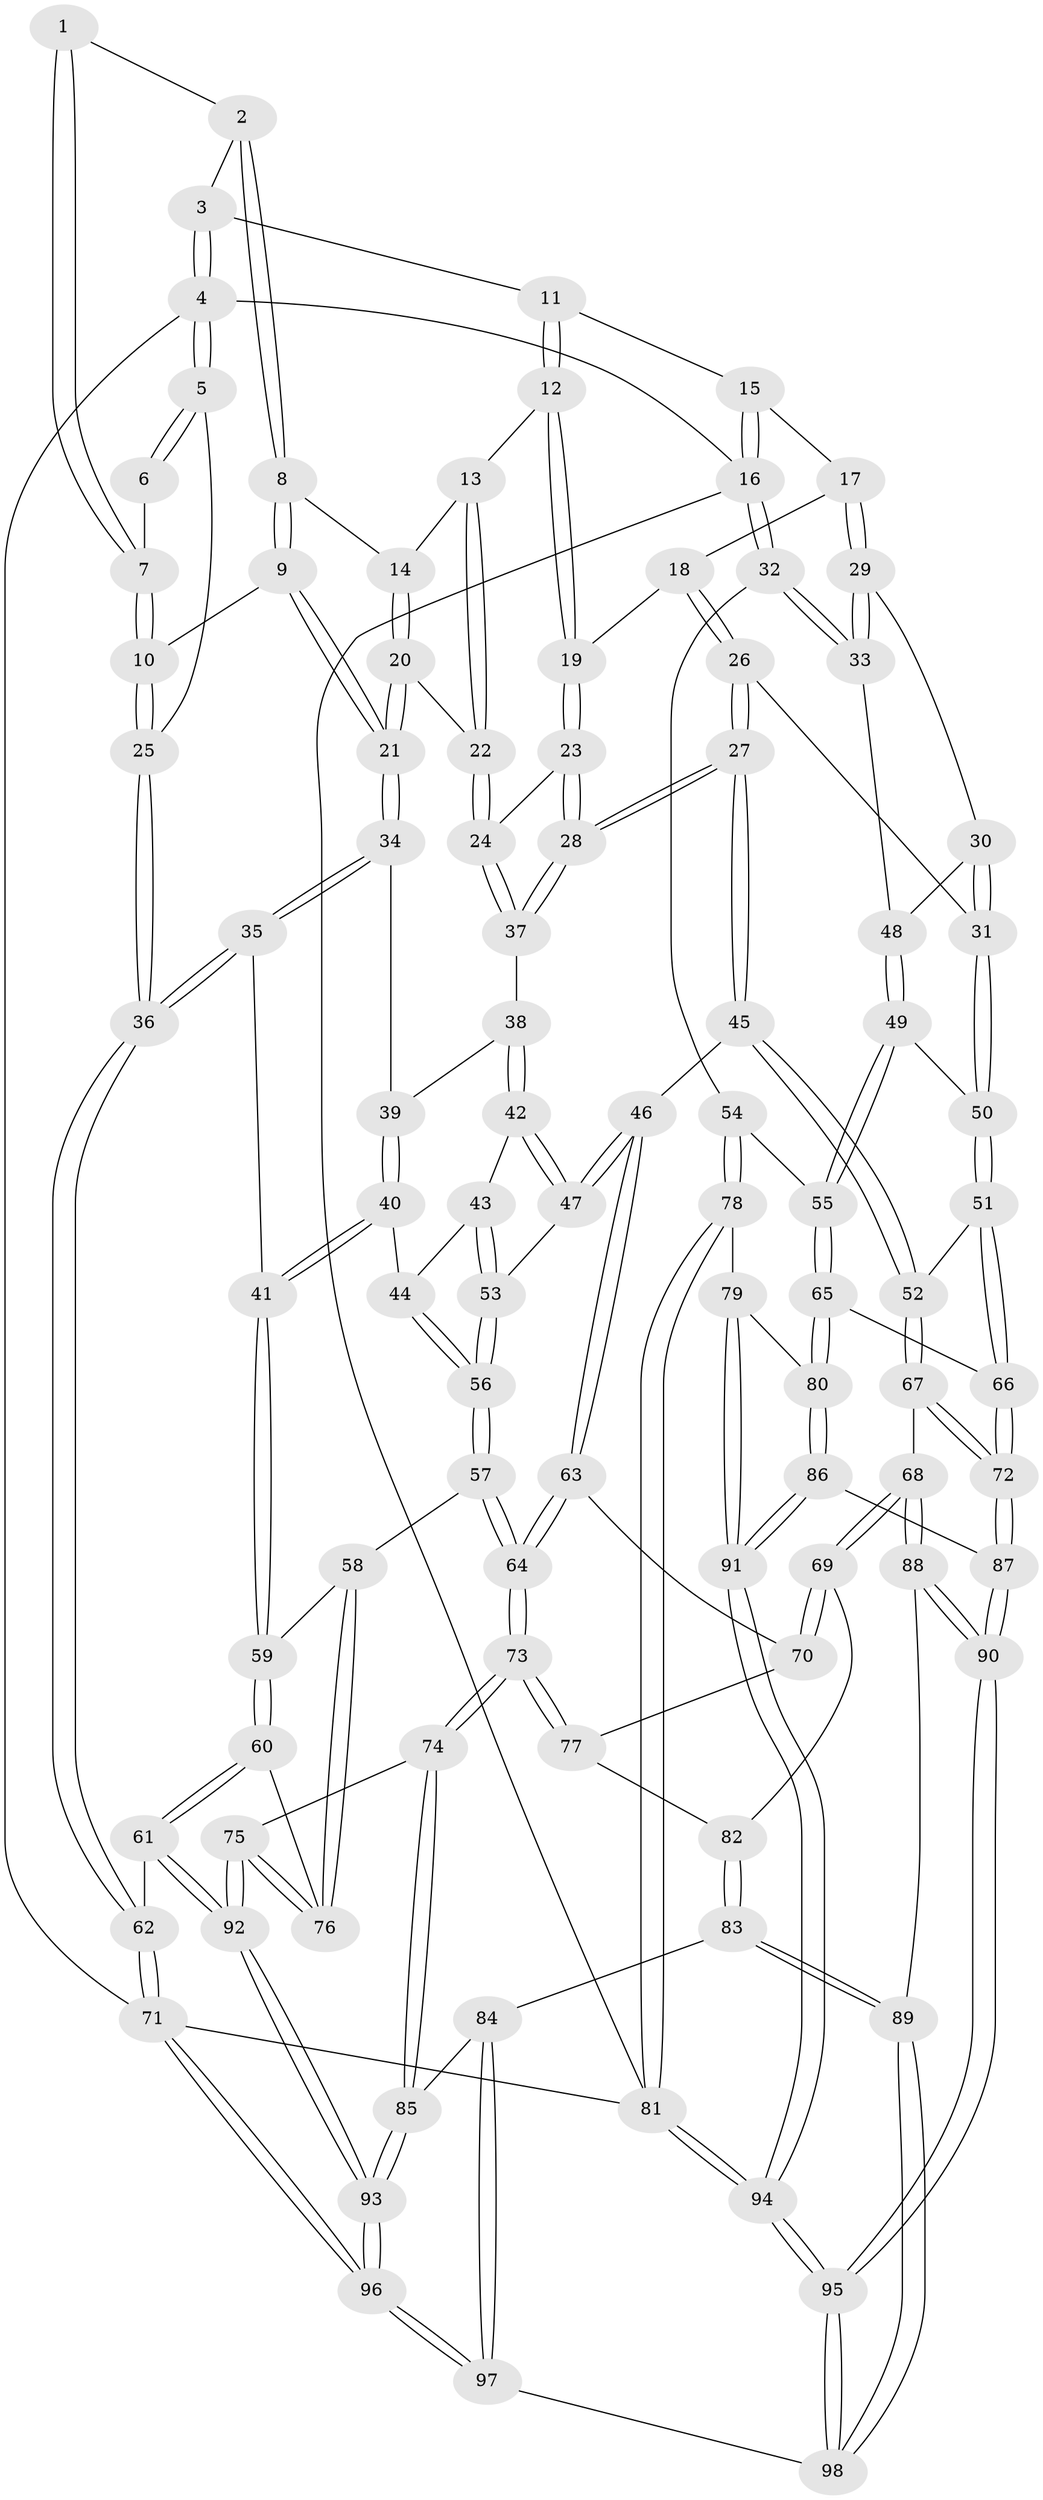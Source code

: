 // Generated by graph-tools (version 1.1) at 2025/00/03/09/25 05:00:37]
// undirected, 98 vertices, 242 edges
graph export_dot {
graph [start="1"]
  node [color=gray90,style=filled];
  1 [pos="+0.13095144392056643+0.045513634867697016"];
  2 [pos="+0.15217213541327163+0.030571100882816876"];
  3 [pos="+0.18870315051794417+0"];
  4 [pos="+0+0"];
  5 [pos="+0+0"];
  6 [pos="+0.019466279449774415+0.04806278604268444"];
  7 [pos="+0.07979605268351367+0.11747515177915507"];
  8 [pos="+0.16326353214797004+0.04886980500932831"];
  9 [pos="+0.14386134108323123+0.1672809791606401"];
  10 [pos="+0.07992287101325148+0.14453556890989427"];
  11 [pos="+0.44325475533684494+0"];
  12 [pos="+0.4501179705058021+0"];
  13 [pos="+0.3727775895861882+0.004576876082849061"];
  14 [pos="+0.22066177085282096+0.092174909511718"];
  15 [pos="+1+0"];
  16 [pos="+1+0"];
  17 [pos="+0.8129475336768942+0.08099495429290113"];
  18 [pos="+0.5971501712000639+0.08673524843488435"];
  19 [pos="+0.5051213340560594+0.005138384340183208"];
  20 [pos="+0.22544817865001723+0.18857339390862682"];
  21 [pos="+0.1976252181028482+0.21583207440254548"];
  22 [pos="+0.3129501163219569+0.1654822894259876"];
  23 [pos="+0.46078948870963504+0.15481918669081823"];
  24 [pos="+0.3685031762464856+0.22176893414181892"];
  25 [pos="+0+0.32826410059754185"];
  26 [pos="+0.6353866122334656+0.3255256528793777"];
  27 [pos="+0.5591764645022043+0.3889751733932411"];
  28 [pos="+0.5450901071747526+0.379495193730584"];
  29 [pos="+0.8174070772333869+0.09874093816949063"];
  30 [pos="+0.7528330009732855+0.30140588389002293"];
  31 [pos="+0.7108648986238568+0.3140490414367332"];
  32 [pos="+1+0.3006557349363411"];
  33 [pos="+1+0.28421980783362844"];
  34 [pos="+0.1921609393567012+0.25116953203171966"];
  35 [pos="+0.01757091245007223+0.3473210730247674"];
  36 [pos="+0+0.36302352473303595"];
  37 [pos="+0.37656517238946774+0.31909139483268534"];
  38 [pos="+0.3548626506913465+0.32655781900498687"];
  39 [pos="+0.23068056810029008+0.2903102551549997"];
  40 [pos="+0.20744492447307875+0.4412113424833622"];
  41 [pos="+0.19741709414749947+0.4456922790610799"];
  42 [pos="+0.31523465468510786+0.39760007450471324"];
  43 [pos="+0.24298678981401906+0.43987778796290594"];
  44 [pos="+0.21164200259046823+0.4415553763805928"];
  45 [pos="+0.5562669408173382+0.4279884037994273"];
  46 [pos="+0.5163701599873729+0.4877944494868837"];
  47 [pos="+0.36882997267402806+0.5035863684761114"];
  48 [pos="+0.7793000074736531+0.312291352727008"];
  49 [pos="+0.8768157258444471+0.4875272859343112"];
  50 [pos="+0.7940811465912115+0.5294549168203735"];
  51 [pos="+0.7496060059582575+0.5678438204694841"];
  52 [pos="+0.7245726130131804+0.5623895114807073"];
  53 [pos="+0.33585483264524235+0.5231489298055274"];
  54 [pos="+1+0.46733986403084354"];
  55 [pos="+0.9675769594908603+0.50143923292307"];
  56 [pos="+0.30199575851075755+0.5779283233098951"];
  57 [pos="+0.2880069550434347+0.6102900095918882"];
  58 [pos="+0.21108414009674267+0.6094264357431474"];
  59 [pos="+0.1507381308557621+0.5931771195175721"];
  60 [pos="+0.043293628411777446+0.6326263239213641"];
  61 [pos="+0+0.6432841636647537"];
  62 [pos="+0+0.6336664946735291"];
  63 [pos="+0.5048049835361146+0.5874977768407634"];
  64 [pos="+0.31264923437333875+0.6368495910801685"];
  65 [pos="+0.8525590545590873+0.6918257971851983"];
  66 [pos="+0.7995768238086851+0.6718094267642086"];
  67 [pos="+0.5877161933719867+0.724152349436884"];
  68 [pos="+0.5633412327489467+0.7246459753657616"];
  69 [pos="+0.5552837422193406+0.7159782710807092"];
  70 [pos="+0.5055988417243948+0.5909066665552628"];
  71 [pos="+0+1"];
  72 [pos="+0.69039579521118+0.7629788716463148"];
  73 [pos="+0.3354466284457377+0.7173088735587153"];
  74 [pos="+0.2915863700977984+0.8117514534790279"];
  75 [pos="+0.24106252563375136+0.8169904030484616"];
  76 [pos="+0.23513978940089153+0.8083402765282113"];
  77 [pos="+0.36169806180253405+0.7166992928349727"];
  78 [pos="+1+0.7435398284999668"];
  79 [pos="+0.9372265723319166+0.7671322786914341"];
  80 [pos="+0.9115437119906357+0.7603079047821361"];
  81 [pos="+1+1"];
  82 [pos="+0.4289551772611369+0.7325826134484561"];
  83 [pos="+0.4051273256438017+0.8847079554251225"];
  84 [pos="+0.3821464495188895+0.8813033339266167"];
  85 [pos="+0.36551895977953724+0.8760097997574766"];
  86 [pos="+0.7775247397092027+0.8716754088478432"];
  87 [pos="+0.73639276083344+0.8651422621748167"];
  88 [pos="+0.5160919278734882+0.8713489754040139"];
  89 [pos="+0.46805028165992557+0.9043778606985371"];
  90 [pos="+0.6640240945664725+0.9356271062976753"];
  91 [pos="+0.8982606688646055+1"];
  92 [pos="+0.14632350640709188+0.9058572230312372"];
  93 [pos="+0.11391194815697885+1"];
  94 [pos="+1+1"];
  95 [pos="+0.675667729352352+1"];
  96 [pos="+0.09093802925431656+1"];
  97 [pos="+0.28912682546422774+1"];
  98 [pos="+0.49031350161937753+1"];
  1 -- 2;
  1 -- 7;
  1 -- 7;
  2 -- 3;
  2 -- 8;
  2 -- 8;
  3 -- 4;
  3 -- 4;
  3 -- 11;
  4 -- 5;
  4 -- 5;
  4 -- 16;
  4 -- 71;
  5 -- 6;
  5 -- 6;
  5 -- 25;
  6 -- 7;
  7 -- 10;
  7 -- 10;
  8 -- 9;
  8 -- 9;
  8 -- 14;
  9 -- 10;
  9 -- 21;
  9 -- 21;
  10 -- 25;
  10 -- 25;
  11 -- 12;
  11 -- 12;
  11 -- 15;
  12 -- 13;
  12 -- 19;
  12 -- 19;
  13 -- 14;
  13 -- 22;
  13 -- 22;
  14 -- 20;
  14 -- 20;
  15 -- 16;
  15 -- 16;
  15 -- 17;
  16 -- 32;
  16 -- 32;
  16 -- 81;
  17 -- 18;
  17 -- 29;
  17 -- 29;
  18 -- 19;
  18 -- 26;
  18 -- 26;
  19 -- 23;
  19 -- 23;
  20 -- 21;
  20 -- 21;
  20 -- 22;
  21 -- 34;
  21 -- 34;
  22 -- 24;
  22 -- 24;
  23 -- 24;
  23 -- 28;
  23 -- 28;
  24 -- 37;
  24 -- 37;
  25 -- 36;
  25 -- 36;
  26 -- 27;
  26 -- 27;
  26 -- 31;
  27 -- 28;
  27 -- 28;
  27 -- 45;
  27 -- 45;
  28 -- 37;
  28 -- 37;
  29 -- 30;
  29 -- 33;
  29 -- 33;
  30 -- 31;
  30 -- 31;
  30 -- 48;
  31 -- 50;
  31 -- 50;
  32 -- 33;
  32 -- 33;
  32 -- 54;
  33 -- 48;
  34 -- 35;
  34 -- 35;
  34 -- 39;
  35 -- 36;
  35 -- 36;
  35 -- 41;
  36 -- 62;
  36 -- 62;
  37 -- 38;
  38 -- 39;
  38 -- 42;
  38 -- 42;
  39 -- 40;
  39 -- 40;
  40 -- 41;
  40 -- 41;
  40 -- 44;
  41 -- 59;
  41 -- 59;
  42 -- 43;
  42 -- 47;
  42 -- 47;
  43 -- 44;
  43 -- 53;
  43 -- 53;
  44 -- 56;
  44 -- 56;
  45 -- 46;
  45 -- 52;
  45 -- 52;
  46 -- 47;
  46 -- 47;
  46 -- 63;
  46 -- 63;
  47 -- 53;
  48 -- 49;
  48 -- 49;
  49 -- 50;
  49 -- 55;
  49 -- 55;
  50 -- 51;
  50 -- 51;
  51 -- 52;
  51 -- 66;
  51 -- 66;
  52 -- 67;
  52 -- 67;
  53 -- 56;
  53 -- 56;
  54 -- 55;
  54 -- 78;
  54 -- 78;
  55 -- 65;
  55 -- 65;
  56 -- 57;
  56 -- 57;
  57 -- 58;
  57 -- 64;
  57 -- 64;
  58 -- 59;
  58 -- 76;
  58 -- 76;
  59 -- 60;
  59 -- 60;
  60 -- 61;
  60 -- 61;
  60 -- 76;
  61 -- 62;
  61 -- 92;
  61 -- 92;
  62 -- 71;
  62 -- 71;
  63 -- 64;
  63 -- 64;
  63 -- 70;
  64 -- 73;
  64 -- 73;
  65 -- 66;
  65 -- 80;
  65 -- 80;
  66 -- 72;
  66 -- 72;
  67 -- 68;
  67 -- 72;
  67 -- 72;
  68 -- 69;
  68 -- 69;
  68 -- 88;
  68 -- 88;
  69 -- 70;
  69 -- 70;
  69 -- 82;
  70 -- 77;
  71 -- 96;
  71 -- 96;
  71 -- 81;
  72 -- 87;
  72 -- 87;
  73 -- 74;
  73 -- 74;
  73 -- 77;
  73 -- 77;
  74 -- 75;
  74 -- 85;
  74 -- 85;
  75 -- 76;
  75 -- 76;
  75 -- 92;
  75 -- 92;
  77 -- 82;
  78 -- 79;
  78 -- 81;
  78 -- 81;
  79 -- 80;
  79 -- 91;
  79 -- 91;
  80 -- 86;
  80 -- 86;
  81 -- 94;
  81 -- 94;
  82 -- 83;
  82 -- 83;
  83 -- 84;
  83 -- 89;
  83 -- 89;
  84 -- 85;
  84 -- 97;
  84 -- 97;
  85 -- 93;
  85 -- 93;
  86 -- 87;
  86 -- 91;
  86 -- 91;
  87 -- 90;
  87 -- 90;
  88 -- 89;
  88 -- 90;
  88 -- 90;
  89 -- 98;
  89 -- 98;
  90 -- 95;
  90 -- 95;
  91 -- 94;
  91 -- 94;
  92 -- 93;
  92 -- 93;
  93 -- 96;
  93 -- 96;
  94 -- 95;
  94 -- 95;
  95 -- 98;
  95 -- 98;
  96 -- 97;
  96 -- 97;
  97 -- 98;
}
